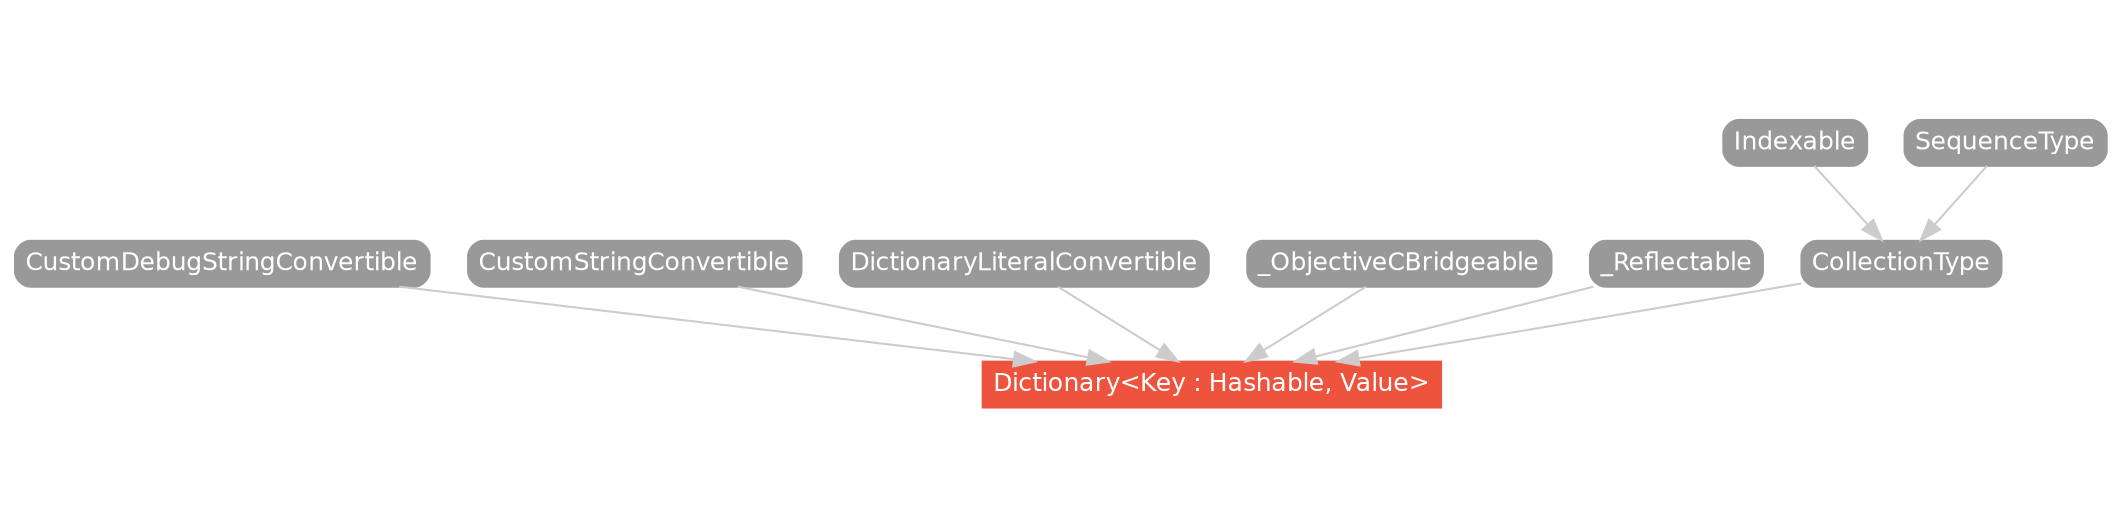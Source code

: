 strict digraph "Dictionary<Key : Hashable, Value> - Type Hierarchy - SwiftDoc.org" {
    pad="0.1,0.8"
    node [shape=box, style="filled,rounded", color="#999999", fillcolor="#999999", fontcolor=white, fontname=Helvetica, fontnames="Helvetica,sansserif", fontsize=12, margin="0.07,0.05", height="0.3"]
    edge [color="#cccccc"]
    "CollectionType" [URL="/protocol/CollectionType/"]
    "CustomDebugStringConvertible" [URL="/protocol/CustomDebugStringConvertible/"]
    "CustomStringConvertible" [URL="/protocol/CustomStringConvertible/"]
    "Dictionary<Key : Hashable, Value>" [URL="/type/Dictionary/", style="filled", fillcolor="#ee543d", color="#ee543d"]
    "DictionaryLiteralConvertible" [URL="/protocol/DictionaryLiteralConvertible/"]
    "Indexable" [URL="/protocol/Indexable/"]
    "SequenceType" [URL="/protocol/SequenceType/"]
    "_ObjectiveCBridgeable" [URL="/protocol/_ObjectiveCBridgeable/"]
    "_Reflectable" [URL="/protocol/_Reflectable/"]    "CollectionType" -> "Dictionary<Key : Hashable, Value>"
    "DictionaryLiteralConvertible" -> "Dictionary<Key : Hashable, Value>"
    "CustomStringConvertible" -> "Dictionary<Key : Hashable, Value>"
    "CustomDebugStringConvertible" -> "Dictionary<Key : Hashable, Value>"
    "_Reflectable" -> "Dictionary<Key : Hashable, Value>"
    "_ObjectiveCBridgeable" -> "Dictionary<Key : Hashable, Value>"
    "Indexable" -> "CollectionType"
    "SequenceType" -> "CollectionType"
    subgraph Types {
        rank = max; "Dictionary<Key : Hashable, Value>";
    }
}